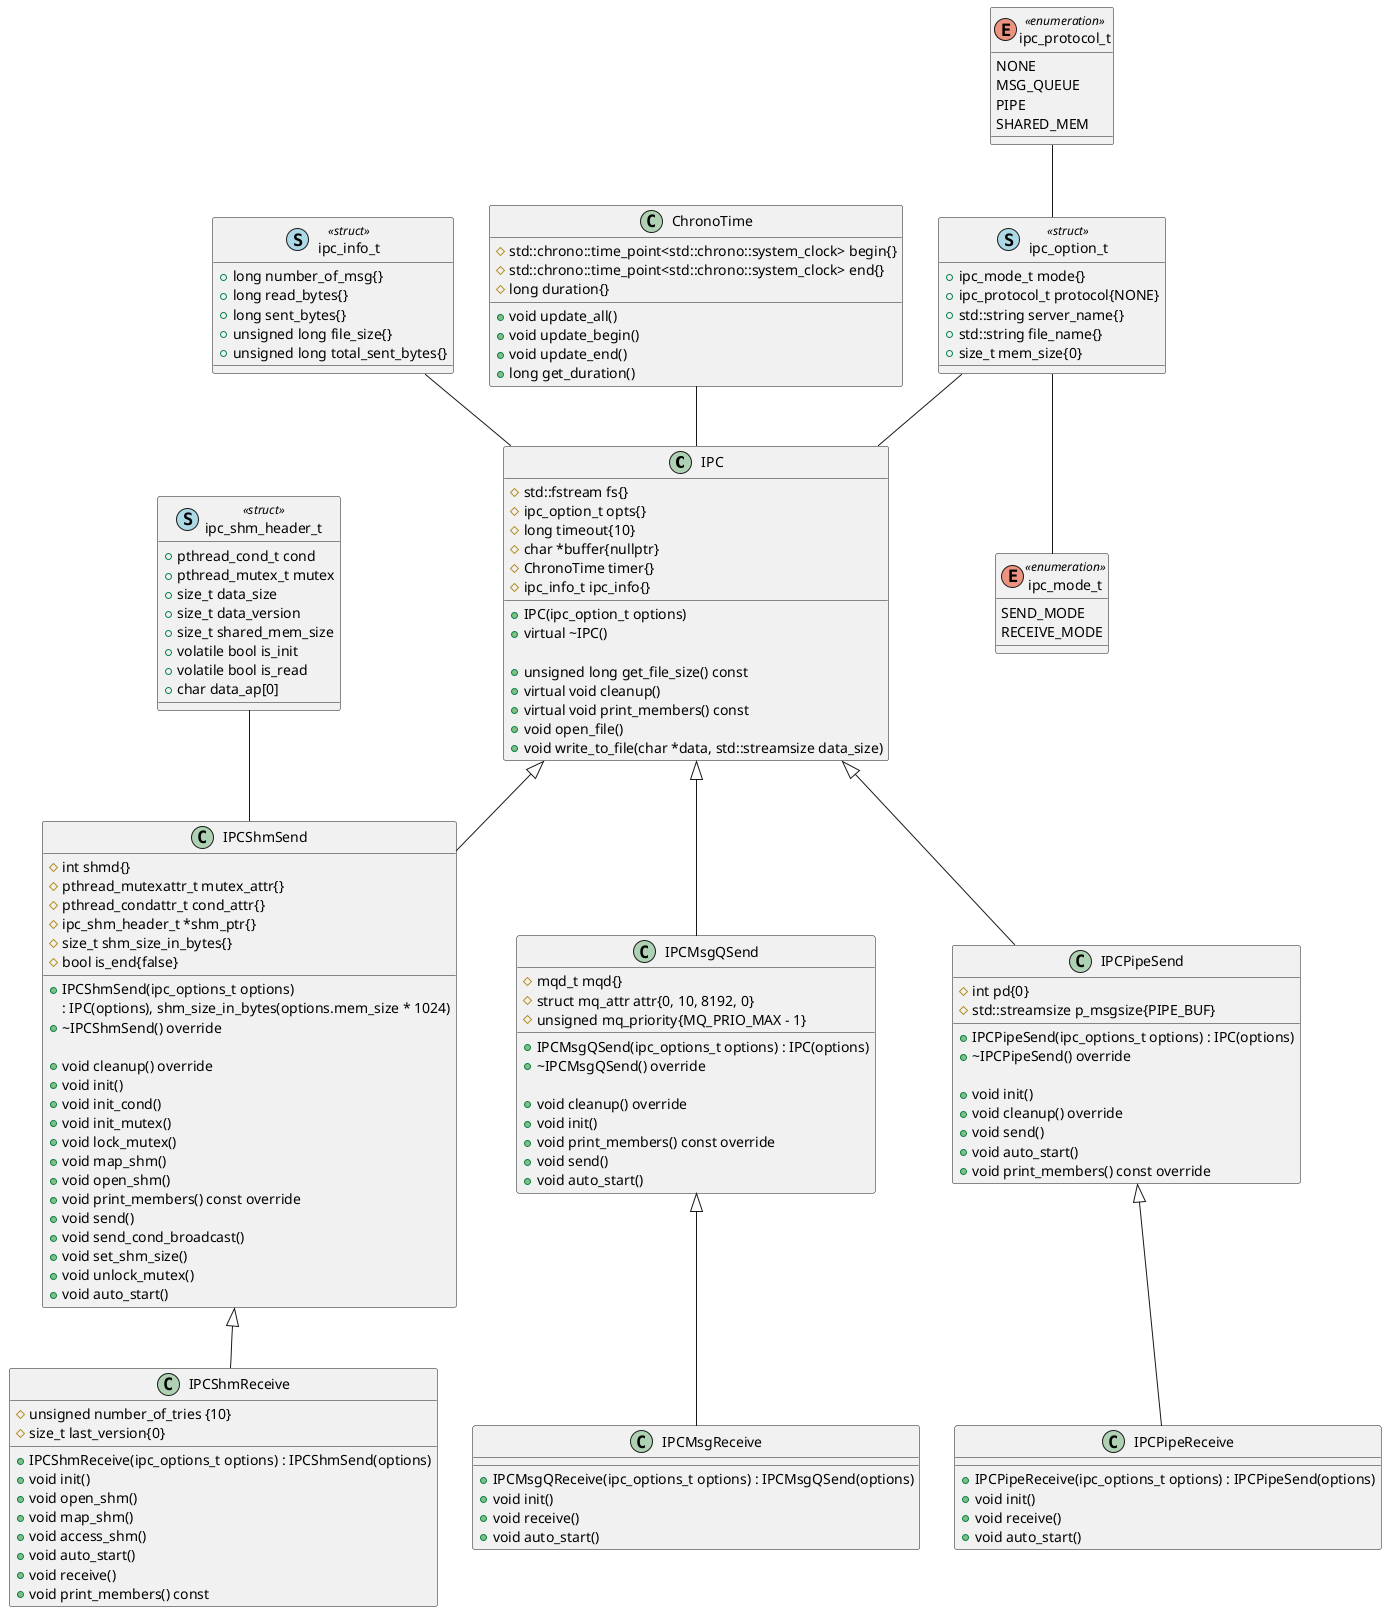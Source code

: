 @startuml
class IPC
{
	# std::fstream fs{}
	# ipc_option_t opts{}
	# long timeout{10}
	# char *buffer{nullptr}
	# ChronoTime timer{}
	# ipc_info_t ipc_info{}

	+ IPC(ipc_option_t options)
	+ virtual ~IPC()

	+ unsigned long get_file_size() const
	+ virtual void cleanup()
	+ virtual void print_members() const
	+ void open_file()
	+ void write_to_file(char *data, std::streamsize data_size)
}

class IPCMsgQSend
{
	# mqd_t mqd{}
	# struct mq_attr attr{0, 10, 8192, 0}
	# unsigned mq_priority{MQ_PRIO_MAX - 1}

	+ IPCMsgQSend(ipc_options_t options) : IPC(options)
	+ ~IPCMsgQSend() override

	+ void cleanup() override
	+ void init()
	+ void print_members() const override
	+ void send()
	+ void auto_start()
}

class IPCMsgReceive
{
	+ IPCMsgQReceive(ipc_options_t options) : IPCMsgQSend(options)
	+ void init()
	+ void receive()
	+ void auto_start()
}

enum ipc_protocol_t<<enumeration>>
{
	NONE
	MSG_QUEUE
	PIPE
	SHARED_MEM
}

enum ipc_mode_t<<enumeration>>
{
	SEND_MODE
	RECEIVE_MODE
}

class ipc_option_t << (S,lightblue) struct>>
{
	+ ipc_mode_t mode{}
	+ ipc_protocol_t protocol{NONE}
	+ std::string server_name{}
	+ std::string file_name{}
	+ size_t mem_size{0}
}

class ipc_info_t << (S,lightblue) struct>>
{
	+ long number_of_msg{}
	+ long read_bytes{}
	+ long sent_bytes{}
	+ unsigned long file_size{}
	+ unsigned long total_sent_bytes{}
}

class ipc_shm_header_t << (S,lightblue) struct>>
{
	+ pthread_cond_t cond
	+ pthread_mutex_t mutex
	+ size_t data_size
	+ size_t data_version
	+ size_t shared_mem_size
	+ volatile bool is_init
	+ volatile bool is_read
	+ char data_ap[0]
}

class IPCPipeSend
{
	# int pd{0}
	# std::streamsize p_msgsize{PIPE_BUF}

	+ IPCPipeSend(ipc_options_t options) : IPC(options)
	+ ~IPCPipeSend() override

	+ void init()
	+ void cleanup() override
	+ void send()
	+ void auto_start()
	+ void print_members() const override

}

class IPCPipeReceive
{
	+ IPCPipeReceive(ipc_options_t options) : IPCPipeSend(options)
	+ void init()
	+ void receive()
	+ void auto_start()
}

class IPCShmSend
{
	# int shmd{}
	# pthread_mutexattr_t mutex_attr{}
	# pthread_condattr_t cond_attr{}
	# ipc_shm_header_t *shm_ptr{}
	# size_t shm_size_in_bytes{}
	# bool is_end{false}

	+ IPCShmSend(ipc_options_t options)
		: IPC(options), shm_size_in_bytes(options.mem_size * 1024)
	+ ~IPCShmSend() override

	+ void cleanup() override
	+ void init()
	+ void init_cond()
	+ void init_mutex()
	+ void lock_mutex()
	+ void map_shm()
	+ void open_shm()
	+ void print_members() const override
	+ void send()
	+ void send_cond_broadcast()
	+ void set_shm_size()
	+ void unlock_mutex()
	+ void auto_start()
}

class IPCShmReceive
{
	# unsigned number_of_tries {10}
	# size_t last_version{0}

	+ IPCShmReceive(ipc_options_t options) : IPCShmSend(options)
	+ void init()
	+ void open_shm()
	+ void map_shm()
	+ void access_shm()
	+ void auto_start()
	+ void receive()
	+ void print_members() const

}

class ChronoTime
{
	# std::chrono::time_point<std::chrono::system_clock> begin{}
	# std::chrono::time_point<std::chrono::system_clock> end{}
	# long duration{}

	+ void update_all()
	+ void update_begin()
	+ void update_end()
	+ long get_duration()
}

IPC <|-- IPCMsgQSend
IPC <|-- IPCPipeSend
IPC <|-- IPCShmSend

IPCMsgQSend <|-- IPCMsgReceive
IPCPipeSend <|-- IPCPipeReceive
IPCShmSend  <|-- IPCShmReceive

ipc_protocol_t -- ipc_option_t
ipc_shm_header_t -- IPCShmSend
ipc_option_t -- IPC
ipc_option_t -- ipc_mode_t
ipc_info_t --  IPC
ChronoTime -- IPC

@enduml
